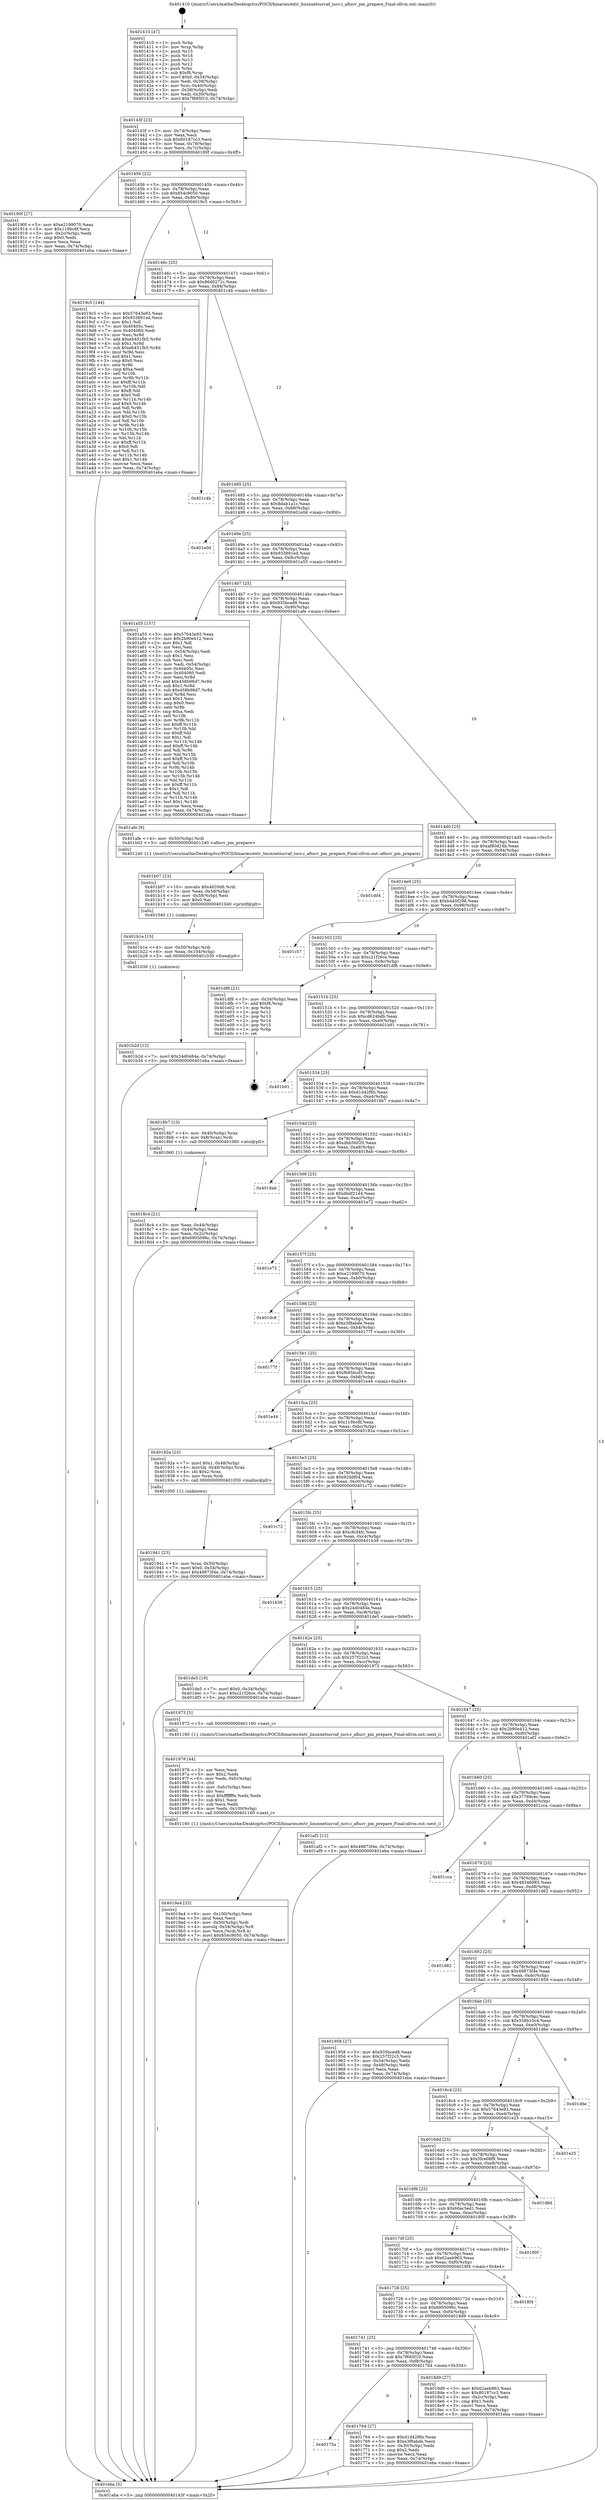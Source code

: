 digraph "0x401410" {
  label = "0x401410 (/mnt/c/Users/mathe/Desktop/tcc/POCII/binaries/extr_linuxnetiucvaf_iucv.c_afiucv_pm_prepare_Final-ollvm.out::main(0))"
  labelloc = "t"
  node[shape=record]

  Entry [label="",width=0.3,height=0.3,shape=circle,fillcolor=black,style=filled]
  "0x40143f" [label="{
     0x40143f [23]\l
     | [instrs]\l
     &nbsp;&nbsp;0x40143f \<+3\>: mov -0x74(%rbp),%eax\l
     &nbsp;&nbsp;0x401442 \<+2\>: mov %eax,%ecx\l
     &nbsp;&nbsp;0x401444 \<+6\>: sub $0x80187cc3,%ecx\l
     &nbsp;&nbsp;0x40144a \<+3\>: mov %eax,-0x78(%rbp)\l
     &nbsp;&nbsp;0x40144d \<+3\>: mov %ecx,-0x7c(%rbp)\l
     &nbsp;&nbsp;0x401450 \<+6\>: je 000000000040190f \<main+0x4ff\>\l
  }"]
  "0x40190f" [label="{
     0x40190f [27]\l
     | [instrs]\l
     &nbsp;&nbsp;0x40190f \<+5\>: mov $0xe2199070,%eax\l
     &nbsp;&nbsp;0x401914 \<+5\>: mov $0x119bc8f,%ecx\l
     &nbsp;&nbsp;0x401919 \<+3\>: mov -0x2c(%rbp),%edx\l
     &nbsp;&nbsp;0x40191c \<+3\>: cmp $0x0,%edx\l
     &nbsp;&nbsp;0x40191f \<+3\>: cmove %ecx,%eax\l
     &nbsp;&nbsp;0x401922 \<+3\>: mov %eax,-0x74(%rbp)\l
     &nbsp;&nbsp;0x401925 \<+5\>: jmp 0000000000401eba \<main+0xaaa\>\l
  }"]
  "0x401456" [label="{
     0x401456 [22]\l
     | [instrs]\l
     &nbsp;&nbsp;0x401456 \<+5\>: jmp 000000000040145b \<main+0x4b\>\l
     &nbsp;&nbsp;0x40145b \<+3\>: mov -0x78(%rbp),%eax\l
     &nbsp;&nbsp;0x40145e \<+5\>: sub $0x854c9050,%eax\l
     &nbsp;&nbsp;0x401463 \<+3\>: mov %eax,-0x80(%rbp)\l
     &nbsp;&nbsp;0x401466 \<+6\>: je 00000000004019c5 \<main+0x5b5\>\l
  }"]
  Exit [label="",width=0.3,height=0.3,shape=circle,fillcolor=black,style=filled,peripheries=2]
  "0x4019c5" [label="{
     0x4019c5 [144]\l
     | [instrs]\l
     &nbsp;&nbsp;0x4019c5 \<+5\>: mov $0x57643e93,%eax\l
     &nbsp;&nbsp;0x4019ca \<+5\>: mov $0x933891ed,%ecx\l
     &nbsp;&nbsp;0x4019cf \<+2\>: mov $0x1,%dl\l
     &nbsp;&nbsp;0x4019d1 \<+7\>: mov 0x40405c,%esi\l
     &nbsp;&nbsp;0x4019d8 \<+7\>: mov 0x404060,%edi\l
     &nbsp;&nbsp;0x4019df \<+3\>: mov %esi,%r8d\l
     &nbsp;&nbsp;0x4019e2 \<+7\>: add $0xeb451fb5,%r8d\l
     &nbsp;&nbsp;0x4019e9 \<+4\>: sub $0x1,%r8d\l
     &nbsp;&nbsp;0x4019ed \<+7\>: sub $0xeb451fb5,%r8d\l
     &nbsp;&nbsp;0x4019f4 \<+4\>: imul %r8d,%esi\l
     &nbsp;&nbsp;0x4019f8 \<+3\>: and $0x1,%esi\l
     &nbsp;&nbsp;0x4019fb \<+3\>: cmp $0x0,%esi\l
     &nbsp;&nbsp;0x4019fe \<+4\>: sete %r9b\l
     &nbsp;&nbsp;0x401a02 \<+3\>: cmp $0xa,%edi\l
     &nbsp;&nbsp;0x401a05 \<+4\>: setl %r10b\l
     &nbsp;&nbsp;0x401a09 \<+3\>: mov %r9b,%r11b\l
     &nbsp;&nbsp;0x401a0c \<+4\>: xor $0xff,%r11b\l
     &nbsp;&nbsp;0x401a10 \<+3\>: mov %r10b,%bl\l
     &nbsp;&nbsp;0x401a13 \<+3\>: xor $0xff,%bl\l
     &nbsp;&nbsp;0x401a16 \<+3\>: xor $0x0,%dl\l
     &nbsp;&nbsp;0x401a19 \<+3\>: mov %r11b,%r14b\l
     &nbsp;&nbsp;0x401a1c \<+4\>: and $0x0,%r14b\l
     &nbsp;&nbsp;0x401a20 \<+3\>: and %dl,%r9b\l
     &nbsp;&nbsp;0x401a23 \<+3\>: mov %bl,%r15b\l
     &nbsp;&nbsp;0x401a26 \<+4\>: and $0x0,%r15b\l
     &nbsp;&nbsp;0x401a2a \<+3\>: and %dl,%r10b\l
     &nbsp;&nbsp;0x401a2d \<+3\>: or %r9b,%r14b\l
     &nbsp;&nbsp;0x401a30 \<+3\>: or %r10b,%r15b\l
     &nbsp;&nbsp;0x401a33 \<+3\>: xor %r15b,%r14b\l
     &nbsp;&nbsp;0x401a36 \<+3\>: or %bl,%r11b\l
     &nbsp;&nbsp;0x401a39 \<+4\>: xor $0xff,%r11b\l
     &nbsp;&nbsp;0x401a3d \<+3\>: or $0x0,%dl\l
     &nbsp;&nbsp;0x401a40 \<+3\>: and %dl,%r11b\l
     &nbsp;&nbsp;0x401a43 \<+3\>: or %r11b,%r14b\l
     &nbsp;&nbsp;0x401a46 \<+4\>: test $0x1,%r14b\l
     &nbsp;&nbsp;0x401a4a \<+3\>: cmovne %ecx,%eax\l
     &nbsp;&nbsp;0x401a4d \<+3\>: mov %eax,-0x74(%rbp)\l
     &nbsp;&nbsp;0x401a50 \<+5\>: jmp 0000000000401eba \<main+0xaaa\>\l
  }"]
  "0x40146c" [label="{
     0x40146c [25]\l
     | [instrs]\l
     &nbsp;&nbsp;0x40146c \<+5\>: jmp 0000000000401471 \<main+0x61\>\l
     &nbsp;&nbsp;0x401471 \<+3\>: mov -0x78(%rbp),%eax\l
     &nbsp;&nbsp;0x401474 \<+5\>: sub $0x86d0271c,%eax\l
     &nbsp;&nbsp;0x401479 \<+6\>: mov %eax,-0x84(%rbp)\l
     &nbsp;&nbsp;0x40147f \<+6\>: je 0000000000401c4b \<main+0x83b\>\l
  }"]
  "0x401b2d" [label="{
     0x401b2d [12]\l
     | [instrs]\l
     &nbsp;&nbsp;0x401b2d \<+7\>: movl $0x24d0484e,-0x74(%rbp)\l
     &nbsp;&nbsp;0x401b34 \<+5\>: jmp 0000000000401eba \<main+0xaaa\>\l
  }"]
  "0x401c4b" [label="{
     0x401c4b\l
  }", style=dashed]
  "0x401485" [label="{
     0x401485 [25]\l
     | [instrs]\l
     &nbsp;&nbsp;0x401485 \<+5\>: jmp 000000000040148a \<main+0x7a\>\l
     &nbsp;&nbsp;0x40148a \<+3\>: mov -0x78(%rbp),%eax\l
     &nbsp;&nbsp;0x40148d \<+5\>: sub $0x8dab1a1c,%eax\l
     &nbsp;&nbsp;0x401492 \<+6\>: mov %eax,-0x88(%rbp)\l
     &nbsp;&nbsp;0x401498 \<+6\>: je 0000000000401e0d \<main+0x9fd\>\l
  }"]
  "0x401b1e" [label="{
     0x401b1e [15]\l
     | [instrs]\l
     &nbsp;&nbsp;0x401b1e \<+4\>: mov -0x50(%rbp),%rdi\l
     &nbsp;&nbsp;0x401b22 \<+6\>: mov %eax,-0x104(%rbp)\l
     &nbsp;&nbsp;0x401b28 \<+5\>: call 0000000000401030 \<free@plt\>\l
     | [calls]\l
     &nbsp;&nbsp;0x401030 \{1\} (unknown)\l
  }"]
  "0x401e0d" [label="{
     0x401e0d\l
  }", style=dashed]
  "0x40149e" [label="{
     0x40149e [25]\l
     | [instrs]\l
     &nbsp;&nbsp;0x40149e \<+5\>: jmp 00000000004014a3 \<main+0x93\>\l
     &nbsp;&nbsp;0x4014a3 \<+3\>: mov -0x78(%rbp),%eax\l
     &nbsp;&nbsp;0x4014a6 \<+5\>: sub $0x933891ed,%eax\l
     &nbsp;&nbsp;0x4014ab \<+6\>: mov %eax,-0x8c(%rbp)\l
     &nbsp;&nbsp;0x4014b1 \<+6\>: je 0000000000401a55 \<main+0x645\>\l
  }"]
  "0x401b07" [label="{
     0x401b07 [23]\l
     | [instrs]\l
     &nbsp;&nbsp;0x401b07 \<+10\>: movabs $0x4020d6,%rdi\l
     &nbsp;&nbsp;0x401b11 \<+3\>: mov %eax,-0x58(%rbp)\l
     &nbsp;&nbsp;0x401b14 \<+3\>: mov -0x58(%rbp),%esi\l
     &nbsp;&nbsp;0x401b17 \<+2\>: mov $0x0,%al\l
     &nbsp;&nbsp;0x401b19 \<+5\>: call 0000000000401040 \<printf@plt\>\l
     | [calls]\l
     &nbsp;&nbsp;0x401040 \{1\} (unknown)\l
  }"]
  "0x401a55" [label="{
     0x401a55 [157]\l
     | [instrs]\l
     &nbsp;&nbsp;0x401a55 \<+5\>: mov $0x57643e93,%eax\l
     &nbsp;&nbsp;0x401a5a \<+5\>: mov $0x2b90e412,%ecx\l
     &nbsp;&nbsp;0x401a5f \<+2\>: mov $0x1,%dl\l
     &nbsp;&nbsp;0x401a61 \<+2\>: xor %esi,%esi\l
     &nbsp;&nbsp;0x401a63 \<+3\>: mov -0x54(%rbp),%edi\l
     &nbsp;&nbsp;0x401a66 \<+3\>: sub $0x1,%esi\l
     &nbsp;&nbsp;0x401a69 \<+2\>: sub %esi,%edi\l
     &nbsp;&nbsp;0x401a6b \<+3\>: mov %edi,-0x54(%rbp)\l
     &nbsp;&nbsp;0x401a6e \<+7\>: mov 0x40405c,%esi\l
     &nbsp;&nbsp;0x401a75 \<+7\>: mov 0x404060,%edi\l
     &nbsp;&nbsp;0x401a7c \<+3\>: mov %esi,%r8d\l
     &nbsp;&nbsp;0x401a7f \<+7\>: add $0x458b96d7,%r8d\l
     &nbsp;&nbsp;0x401a86 \<+4\>: sub $0x1,%r8d\l
     &nbsp;&nbsp;0x401a8a \<+7\>: sub $0x458b96d7,%r8d\l
     &nbsp;&nbsp;0x401a91 \<+4\>: imul %r8d,%esi\l
     &nbsp;&nbsp;0x401a95 \<+3\>: and $0x1,%esi\l
     &nbsp;&nbsp;0x401a98 \<+3\>: cmp $0x0,%esi\l
     &nbsp;&nbsp;0x401a9b \<+4\>: sete %r9b\l
     &nbsp;&nbsp;0x401a9f \<+3\>: cmp $0xa,%edi\l
     &nbsp;&nbsp;0x401aa2 \<+4\>: setl %r10b\l
     &nbsp;&nbsp;0x401aa6 \<+3\>: mov %r9b,%r11b\l
     &nbsp;&nbsp;0x401aa9 \<+4\>: xor $0xff,%r11b\l
     &nbsp;&nbsp;0x401aad \<+3\>: mov %r10b,%bl\l
     &nbsp;&nbsp;0x401ab0 \<+3\>: xor $0xff,%bl\l
     &nbsp;&nbsp;0x401ab3 \<+3\>: xor $0x1,%dl\l
     &nbsp;&nbsp;0x401ab6 \<+3\>: mov %r11b,%r14b\l
     &nbsp;&nbsp;0x401ab9 \<+4\>: and $0xff,%r14b\l
     &nbsp;&nbsp;0x401abd \<+3\>: and %dl,%r9b\l
     &nbsp;&nbsp;0x401ac0 \<+3\>: mov %bl,%r15b\l
     &nbsp;&nbsp;0x401ac3 \<+4\>: and $0xff,%r15b\l
     &nbsp;&nbsp;0x401ac7 \<+3\>: and %dl,%r10b\l
     &nbsp;&nbsp;0x401aca \<+3\>: or %r9b,%r14b\l
     &nbsp;&nbsp;0x401acd \<+3\>: or %r10b,%r15b\l
     &nbsp;&nbsp;0x401ad0 \<+3\>: xor %r15b,%r14b\l
     &nbsp;&nbsp;0x401ad3 \<+3\>: or %bl,%r11b\l
     &nbsp;&nbsp;0x401ad6 \<+4\>: xor $0xff,%r11b\l
     &nbsp;&nbsp;0x401ada \<+3\>: or $0x1,%dl\l
     &nbsp;&nbsp;0x401add \<+3\>: and %dl,%r11b\l
     &nbsp;&nbsp;0x401ae0 \<+3\>: or %r11b,%r14b\l
     &nbsp;&nbsp;0x401ae3 \<+4\>: test $0x1,%r14b\l
     &nbsp;&nbsp;0x401ae7 \<+3\>: cmovne %ecx,%eax\l
     &nbsp;&nbsp;0x401aea \<+3\>: mov %eax,-0x74(%rbp)\l
     &nbsp;&nbsp;0x401aed \<+5\>: jmp 0000000000401eba \<main+0xaaa\>\l
  }"]
  "0x4014b7" [label="{
     0x4014b7 [25]\l
     | [instrs]\l
     &nbsp;&nbsp;0x4014b7 \<+5\>: jmp 00000000004014bc \<main+0xac\>\l
     &nbsp;&nbsp;0x4014bc \<+3\>: mov -0x78(%rbp),%eax\l
     &nbsp;&nbsp;0x4014bf \<+5\>: sub $0x935bced8,%eax\l
     &nbsp;&nbsp;0x4014c4 \<+6\>: mov %eax,-0x90(%rbp)\l
     &nbsp;&nbsp;0x4014ca \<+6\>: je 0000000000401afe \<main+0x6ee\>\l
  }"]
  "0x4019a4" [label="{
     0x4019a4 [33]\l
     | [instrs]\l
     &nbsp;&nbsp;0x4019a4 \<+6\>: mov -0x100(%rbp),%ecx\l
     &nbsp;&nbsp;0x4019aa \<+3\>: imul %eax,%ecx\l
     &nbsp;&nbsp;0x4019ad \<+4\>: mov -0x50(%rbp),%rdi\l
     &nbsp;&nbsp;0x4019b1 \<+4\>: movslq -0x54(%rbp),%r8\l
     &nbsp;&nbsp;0x4019b5 \<+4\>: mov %ecx,(%rdi,%r8,4)\l
     &nbsp;&nbsp;0x4019b9 \<+7\>: movl $0x854c9050,-0x74(%rbp)\l
     &nbsp;&nbsp;0x4019c0 \<+5\>: jmp 0000000000401eba \<main+0xaaa\>\l
  }"]
  "0x401afe" [label="{
     0x401afe [9]\l
     | [instrs]\l
     &nbsp;&nbsp;0x401afe \<+4\>: mov -0x50(%rbp),%rdi\l
     &nbsp;&nbsp;0x401b02 \<+5\>: call 0000000000401240 \<afiucv_pm_prepare\>\l
     | [calls]\l
     &nbsp;&nbsp;0x401240 \{1\} (/mnt/c/Users/mathe/Desktop/tcc/POCII/binaries/extr_linuxnetiucvaf_iucv.c_afiucv_pm_prepare_Final-ollvm.out::afiucv_pm_prepare)\l
  }"]
  "0x4014d0" [label="{
     0x4014d0 [25]\l
     | [instrs]\l
     &nbsp;&nbsp;0x4014d0 \<+5\>: jmp 00000000004014d5 \<main+0xc5\>\l
     &nbsp;&nbsp;0x4014d5 \<+3\>: mov -0x78(%rbp),%eax\l
     &nbsp;&nbsp;0x4014d8 \<+5\>: sub $0xaf80d24b,%eax\l
     &nbsp;&nbsp;0x4014dd \<+6\>: mov %eax,-0x94(%rbp)\l
     &nbsp;&nbsp;0x4014e3 \<+6\>: je 0000000000401dd4 \<main+0x9c4\>\l
  }"]
  "0x401978" [label="{
     0x401978 [44]\l
     | [instrs]\l
     &nbsp;&nbsp;0x401978 \<+2\>: xor %ecx,%ecx\l
     &nbsp;&nbsp;0x40197a \<+5\>: mov $0x2,%edx\l
     &nbsp;&nbsp;0x40197f \<+6\>: mov %edx,-0xfc(%rbp)\l
     &nbsp;&nbsp;0x401985 \<+1\>: cltd\l
     &nbsp;&nbsp;0x401986 \<+6\>: mov -0xfc(%rbp),%esi\l
     &nbsp;&nbsp;0x40198c \<+2\>: idiv %esi\l
     &nbsp;&nbsp;0x40198e \<+6\>: imul $0xfffffffe,%edx,%edx\l
     &nbsp;&nbsp;0x401994 \<+3\>: sub $0x1,%ecx\l
     &nbsp;&nbsp;0x401997 \<+2\>: sub %ecx,%edx\l
     &nbsp;&nbsp;0x401999 \<+6\>: mov %edx,-0x100(%rbp)\l
     &nbsp;&nbsp;0x40199f \<+5\>: call 0000000000401160 \<next_i\>\l
     | [calls]\l
     &nbsp;&nbsp;0x401160 \{1\} (/mnt/c/Users/mathe/Desktop/tcc/POCII/binaries/extr_linuxnetiucvaf_iucv.c_afiucv_pm_prepare_Final-ollvm.out::next_i)\l
  }"]
  "0x401dd4" [label="{
     0x401dd4\l
  }", style=dashed]
  "0x4014e9" [label="{
     0x4014e9 [25]\l
     | [instrs]\l
     &nbsp;&nbsp;0x4014e9 \<+5\>: jmp 00000000004014ee \<main+0xde\>\l
     &nbsp;&nbsp;0x4014ee \<+3\>: mov -0x78(%rbp),%eax\l
     &nbsp;&nbsp;0x4014f1 \<+5\>: sub $0xb440f298,%eax\l
     &nbsp;&nbsp;0x4014f6 \<+6\>: mov %eax,-0x98(%rbp)\l
     &nbsp;&nbsp;0x4014fc \<+6\>: je 0000000000401c57 \<main+0x847\>\l
  }"]
  "0x401941" [label="{
     0x401941 [23]\l
     | [instrs]\l
     &nbsp;&nbsp;0x401941 \<+4\>: mov %rax,-0x50(%rbp)\l
     &nbsp;&nbsp;0x401945 \<+7\>: movl $0x0,-0x54(%rbp)\l
     &nbsp;&nbsp;0x40194c \<+7\>: movl $0x49873f4e,-0x74(%rbp)\l
     &nbsp;&nbsp;0x401953 \<+5\>: jmp 0000000000401eba \<main+0xaaa\>\l
  }"]
  "0x401c57" [label="{
     0x401c57\l
  }", style=dashed]
  "0x401502" [label="{
     0x401502 [25]\l
     | [instrs]\l
     &nbsp;&nbsp;0x401502 \<+5\>: jmp 0000000000401507 \<main+0xf7\>\l
     &nbsp;&nbsp;0x401507 \<+3\>: mov -0x78(%rbp),%eax\l
     &nbsp;&nbsp;0x40150a \<+5\>: sub $0xc21f26ce,%eax\l
     &nbsp;&nbsp;0x40150f \<+6\>: mov %eax,-0x9c(%rbp)\l
     &nbsp;&nbsp;0x401515 \<+6\>: je 0000000000401df8 \<main+0x9e8\>\l
  }"]
  "0x4018c4" [label="{
     0x4018c4 [21]\l
     | [instrs]\l
     &nbsp;&nbsp;0x4018c4 \<+3\>: mov %eax,-0x44(%rbp)\l
     &nbsp;&nbsp;0x4018c7 \<+3\>: mov -0x44(%rbp),%eax\l
     &nbsp;&nbsp;0x4018ca \<+3\>: mov %eax,-0x2c(%rbp)\l
     &nbsp;&nbsp;0x4018cd \<+7\>: movl $0x6905096c,-0x74(%rbp)\l
     &nbsp;&nbsp;0x4018d4 \<+5\>: jmp 0000000000401eba \<main+0xaaa\>\l
  }"]
  "0x401df8" [label="{
     0x401df8 [21]\l
     | [instrs]\l
     &nbsp;&nbsp;0x401df8 \<+3\>: mov -0x34(%rbp),%eax\l
     &nbsp;&nbsp;0x401dfb \<+7\>: add $0xf8,%rsp\l
     &nbsp;&nbsp;0x401e02 \<+1\>: pop %rbx\l
     &nbsp;&nbsp;0x401e03 \<+2\>: pop %r12\l
     &nbsp;&nbsp;0x401e05 \<+2\>: pop %r13\l
     &nbsp;&nbsp;0x401e07 \<+2\>: pop %r14\l
     &nbsp;&nbsp;0x401e09 \<+2\>: pop %r15\l
     &nbsp;&nbsp;0x401e0b \<+1\>: pop %rbp\l
     &nbsp;&nbsp;0x401e0c \<+1\>: ret\l
  }"]
  "0x40151b" [label="{
     0x40151b [25]\l
     | [instrs]\l
     &nbsp;&nbsp;0x40151b \<+5\>: jmp 0000000000401520 \<main+0x110\>\l
     &nbsp;&nbsp;0x401520 \<+3\>: mov -0x78(%rbp),%eax\l
     &nbsp;&nbsp;0x401523 \<+5\>: sub $0xcd624bdb,%eax\l
     &nbsp;&nbsp;0x401528 \<+6\>: mov %eax,-0xa0(%rbp)\l
     &nbsp;&nbsp;0x40152e \<+6\>: je 0000000000401b91 \<main+0x781\>\l
  }"]
  "0x401410" [label="{
     0x401410 [47]\l
     | [instrs]\l
     &nbsp;&nbsp;0x401410 \<+1\>: push %rbp\l
     &nbsp;&nbsp;0x401411 \<+3\>: mov %rsp,%rbp\l
     &nbsp;&nbsp;0x401414 \<+2\>: push %r15\l
     &nbsp;&nbsp;0x401416 \<+2\>: push %r14\l
     &nbsp;&nbsp;0x401418 \<+2\>: push %r13\l
     &nbsp;&nbsp;0x40141a \<+2\>: push %r12\l
     &nbsp;&nbsp;0x40141c \<+1\>: push %rbx\l
     &nbsp;&nbsp;0x40141d \<+7\>: sub $0xf8,%rsp\l
     &nbsp;&nbsp;0x401424 \<+7\>: movl $0x0,-0x34(%rbp)\l
     &nbsp;&nbsp;0x40142b \<+3\>: mov %edi,-0x38(%rbp)\l
     &nbsp;&nbsp;0x40142e \<+4\>: mov %rsi,-0x40(%rbp)\l
     &nbsp;&nbsp;0x401432 \<+3\>: mov -0x38(%rbp),%edi\l
     &nbsp;&nbsp;0x401435 \<+3\>: mov %edi,-0x30(%rbp)\l
     &nbsp;&nbsp;0x401438 \<+7\>: movl $0x7f685f10,-0x74(%rbp)\l
  }"]
  "0x401b91" [label="{
     0x401b91\l
  }", style=dashed]
  "0x401534" [label="{
     0x401534 [25]\l
     | [instrs]\l
     &nbsp;&nbsp;0x401534 \<+5\>: jmp 0000000000401539 \<main+0x129\>\l
     &nbsp;&nbsp;0x401539 \<+3\>: mov -0x78(%rbp),%eax\l
     &nbsp;&nbsp;0x40153c \<+5\>: sub $0xd1d42f6b,%eax\l
     &nbsp;&nbsp;0x401541 \<+6\>: mov %eax,-0xa4(%rbp)\l
     &nbsp;&nbsp;0x401547 \<+6\>: je 00000000004018b7 \<main+0x4a7\>\l
  }"]
  "0x401eba" [label="{
     0x401eba [5]\l
     | [instrs]\l
     &nbsp;&nbsp;0x401eba \<+5\>: jmp 000000000040143f \<main+0x2f\>\l
  }"]
  "0x4018b7" [label="{
     0x4018b7 [13]\l
     | [instrs]\l
     &nbsp;&nbsp;0x4018b7 \<+4\>: mov -0x40(%rbp),%rax\l
     &nbsp;&nbsp;0x4018bb \<+4\>: mov 0x8(%rax),%rdi\l
     &nbsp;&nbsp;0x4018bf \<+5\>: call 0000000000401060 \<atoi@plt\>\l
     | [calls]\l
     &nbsp;&nbsp;0x401060 \{1\} (unknown)\l
  }"]
  "0x40154d" [label="{
     0x40154d [25]\l
     | [instrs]\l
     &nbsp;&nbsp;0x40154d \<+5\>: jmp 0000000000401552 \<main+0x142\>\l
     &nbsp;&nbsp;0x401552 \<+3\>: mov -0x78(%rbp),%eax\l
     &nbsp;&nbsp;0x401555 \<+5\>: sub $0xdbb56020,%eax\l
     &nbsp;&nbsp;0x40155a \<+6\>: mov %eax,-0xa8(%rbp)\l
     &nbsp;&nbsp;0x401560 \<+6\>: je 00000000004018ab \<main+0x49b\>\l
  }"]
  "0x40175a" [label="{
     0x40175a\l
  }", style=dashed]
  "0x4018ab" [label="{
     0x4018ab\l
  }", style=dashed]
  "0x401566" [label="{
     0x401566 [25]\l
     | [instrs]\l
     &nbsp;&nbsp;0x401566 \<+5\>: jmp 000000000040156b \<main+0x15b\>\l
     &nbsp;&nbsp;0x40156b \<+3\>: mov -0x78(%rbp),%eax\l
     &nbsp;&nbsp;0x40156e \<+5\>: sub $0xdbdf21d4,%eax\l
     &nbsp;&nbsp;0x401573 \<+6\>: mov %eax,-0xac(%rbp)\l
     &nbsp;&nbsp;0x401579 \<+6\>: je 0000000000401e72 \<main+0xa62\>\l
  }"]
  "0x401764" [label="{
     0x401764 [27]\l
     | [instrs]\l
     &nbsp;&nbsp;0x401764 \<+5\>: mov $0xd1d42f6b,%eax\l
     &nbsp;&nbsp;0x401769 \<+5\>: mov $0xe3f8abde,%ecx\l
     &nbsp;&nbsp;0x40176e \<+3\>: mov -0x30(%rbp),%edx\l
     &nbsp;&nbsp;0x401771 \<+3\>: cmp $0x2,%edx\l
     &nbsp;&nbsp;0x401774 \<+3\>: cmovne %ecx,%eax\l
     &nbsp;&nbsp;0x401777 \<+3\>: mov %eax,-0x74(%rbp)\l
     &nbsp;&nbsp;0x40177a \<+5\>: jmp 0000000000401eba \<main+0xaaa\>\l
  }"]
  "0x401e72" [label="{
     0x401e72\l
  }", style=dashed]
  "0x40157f" [label="{
     0x40157f [25]\l
     | [instrs]\l
     &nbsp;&nbsp;0x40157f \<+5\>: jmp 0000000000401584 \<main+0x174\>\l
     &nbsp;&nbsp;0x401584 \<+3\>: mov -0x78(%rbp),%eax\l
     &nbsp;&nbsp;0x401587 \<+5\>: sub $0xe2199070,%eax\l
     &nbsp;&nbsp;0x40158c \<+6\>: mov %eax,-0xb0(%rbp)\l
     &nbsp;&nbsp;0x401592 \<+6\>: je 0000000000401dc8 \<main+0x9b8\>\l
  }"]
  "0x401741" [label="{
     0x401741 [25]\l
     | [instrs]\l
     &nbsp;&nbsp;0x401741 \<+5\>: jmp 0000000000401746 \<main+0x336\>\l
     &nbsp;&nbsp;0x401746 \<+3\>: mov -0x78(%rbp),%eax\l
     &nbsp;&nbsp;0x401749 \<+5\>: sub $0x7f685f10,%eax\l
     &nbsp;&nbsp;0x40174e \<+6\>: mov %eax,-0xf8(%rbp)\l
     &nbsp;&nbsp;0x401754 \<+6\>: je 0000000000401764 \<main+0x354\>\l
  }"]
  "0x401dc8" [label="{
     0x401dc8\l
  }", style=dashed]
  "0x401598" [label="{
     0x401598 [25]\l
     | [instrs]\l
     &nbsp;&nbsp;0x401598 \<+5\>: jmp 000000000040159d \<main+0x18d\>\l
     &nbsp;&nbsp;0x40159d \<+3\>: mov -0x78(%rbp),%eax\l
     &nbsp;&nbsp;0x4015a0 \<+5\>: sub $0xe3f8abde,%eax\l
     &nbsp;&nbsp;0x4015a5 \<+6\>: mov %eax,-0xb4(%rbp)\l
     &nbsp;&nbsp;0x4015ab \<+6\>: je 000000000040177f \<main+0x36f\>\l
  }"]
  "0x4018d9" [label="{
     0x4018d9 [27]\l
     | [instrs]\l
     &nbsp;&nbsp;0x4018d9 \<+5\>: mov $0x62aeb963,%eax\l
     &nbsp;&nbsp;0x4018de \<+5\>: mov $0x80187cc3,%ecx\l
     &nbsp;&nbsp;0x4018e3 \<+3\>: mov -0x2c(%rbp),%edx\l
     &nbsp;&nbsp;0x4018e6 \<+3\>: cmp $0x1,%edx\l
     &nbsp;&nbsp;0x4018e9 \<+3\>: cmovl %ecx,%eax\l
     &nbsp;&nbsp;0x4018ec \<+3\>: mov %eax,-0x74(%rbp)\l
     &nbsp;&nbsp;0x4018ef \<+5\>: jmp 0000000000401eba \<main+0xaaa\>\l
  }"]
  "0x40177f" [label="{
     0x40177f\l
  }", style=dashed]
  "0x4015b1" [label="{
     0x4015b1 [25]\l
     | [instrs]\l
     &nbsp;&nbsp;0x4015b1 \<+5\>: jmp 00000000004015b6 \<main+0x1a6\>\l
     &nbsp;&nbsp;0x4015b6 \<+3\>: mov -0x78(%rbp),%eax\l
     &nbsp;&nbsp;0x4015b9 \<+5\>: sub $0xf685bcd5,%eax\l
     &nbsp;&nbsp;0x4015be \<+6\>: mov %eax,-0xb8(%rbp)\l
     &nbsp;&nbsp;0x4015c4 \<+6\>: je 0000000000401e44 \<main+0xa34\>\l
  }"]
  "0x401728" [label="{
     0x401728 [25]\l
     | [instrs]\l
     &nbsp;&nbsp;0x401728 \<+5\>: jmp 000000000040172d \<main+0x31d\>\l
     &nbsp;&nbsp;0x40172d \<+3\>: mov -0x78(%rbp),%eax\l
     &nbsp;&nbsp;0x401730 \<+5\>: sub $0x6905096c,%eax\l
     &nbsp;&nbsp;0x401735 \<+6\>: mov %eax,-0xf4(%rbp)\l
     &nbsp;&nbsp;0x40173b \<+6\>: je 00000000004018d9 \<main+0x4c9\>\l
  }"]
  "0x401e44" [label="{
     0x401e44\l
  }", style=dashed]
  "0x4015ca" [label="{
     0x4015ca [25]\l
     | [instrs]\l
     &nbsp;&nbsp;0x4015ca \<+5\>: jmp 00000000004015cf \<main+0x1bf\>\l
     &nbsp;&nbsp;0x4015cf \<+3\>: mov -0x78(%rbp),%eax\l
     &nbsp;&nbsp;0x4015d2 \<+5\>: sub $0x119bc8f,%eax\l
     &nbsp;&nbsp;0x4015d7 \<+6\>: mov %eax,-0xbc(%rbp)\l
     &nbsp;&nbsp;0x4015dd \<+6\>: je 000000000040192a \<main+0x51a\>\l
  }"]
  "0x4018f4" [label="{
     0x4018f4\l
  }", style=dashed]
  "0x40192a" [label="{
     0x40192a [23]\l
     | [instrs]\l
     &nbsp;&nbsp;0x40192a \<+7\>: movl $0x1,-0x48(%rbp)\l
     &nbsp;&nbsp;0x401931 \<+4\>: movslq -0x48(%rbp),%rax\l
     &nbsp;&nbsp;0x401935 \<+4\>: shl $0x2,%rax\l
     &nbsp;&nbsp;0x401939 \<+3\>: mov %rax,%rdi\l
     &nbsp;&nbsp;0x40193c \<+5\>: call 0000000000401050 \<malloc@plt\>\l
     | [calls]\l
     &nbsp;&nbsp;0x401050 \{1\} (unknown)\l
  }"]
  "0x4015e3" [label="{
     0x4015e3 [25]\l
     | [instrs]\l
     &nbsp;&nbsp;0x4015e3 \<+5\>: jmp 00000000004015e8 \<main+0x1d8\>\l
     &nbsp;&nbsp;0x4015e8 \<+3\>: mov -0x78(%rbp),%eax\l
     &nbsp;&nbsp;0x4015eb \<+5\>: sub $0x92ddf04,%eax\l
     &nbsp;&nbsp;0x4015f0 \<+6\>: mov %eax,-0xc0(%rbp)\l
     &nbsp;&nbsp;0x4015f6 \<+6\>: je 0000000000401c72 \<main+0x862\>\l
  }"]
  "0x40170f" [label="{
     0x40170f [25]\l
     | [instrs]\l
     &nbsp;&nbsp;0x40170f \<+5\>: jmp 0000000000401714 \<main+0x304\>\l
     &nbsp;&nbsp;0x401714 \<+3\>: mov -0x78(%rbp),%eax\l
     &nbsp;&nbsp;0x401717 \<+5\>: sub $0x62aeb963,%eax\l
     &nbsp;&nbsp;0x40171c \<+6\>: mov %eax,-0xf0(%rbp)\l
     &nbsp;&nbsp;0x401722 \<+6\>: je 00000000004018f4 \<main+0x4e4\>\l
  }"]
  "0x401c72" [label="{
     0x401c72\l
  }", style=dashed]
  "0x4015fc" [label="{
     0x4015fc [25]\l
     | [instrs]\l
     &nbsp;&nbsp;0x4015fc \<+5\>: jmp 0000000000401601 \<main+0x1f1\>\l
     &nbsp;&nbsp;0x401601 \<+3\>: mov -0x78(%rbp),%eax\l
     &nbsp;&nbsp;0x401604 \<+5\>: sub $0xc6cf4fc,%eax\l
     &nbsp;&nbsp;0x401609 \<+6\>: mov %eax,-0xc4(%rbp)\l
     &nbsp;&nbsp;0x40160f \<+6\>: je 0000000000401b39 \<main+0x729\>\l
  }"]
  "0x40180f" [label="{
     0x40180f\l
  }", style=dashed]
  "0x401b39" [label="{
     0x401b39\l
  }", style=dashed]
  "0x401615" [label="{
     0x401615 [25]\l
     | [instrs]\l
     &nbsp;&nbsp;0x401615 \<+5\>: jmp 000000000040161a \<main+0x20a\>\l
     &nbsp;&nbsp;0x40161a \<+3\>: mov -0x78(%rbp),%eax\l
     &nbsp;&nbsp;0x40161d \<+5\>: sub $0x24d0484e,%eax\l
     &nbsp;&nbsp;0x401622 \<+6\>: mov %eax,-0xc8(%rbp)\l
     &nbsp;&nbsp;0x401628 \<+6\>: je 0000000000401de5 \<main+0x9d5\>\l
  }"]
  "0x4016f6" [label="{
     0x4016f6 [25]\l
     | [instrs]\l
     &nbsp;&nbsp;0x4016f6 \<+5\>: jmp 00000000004016fb \<main+0x2eb\>\l
     &nbsp;&nbsp;0x4016fb \<+3\>: mov -0x78(%rbp),%eax\l
     &nbsp;&nbsp;0x4016fe \<+5\>: sub $0x60ac5ed1,%eax\l
     &nbsp;&nbsp;0x401703 \<+6\>: mov %eax,-0xec(%rbp)\l
     &nbsp;&nbsp;0x401709 \<+6\>: je 000000000040180f \<main+0x3ff\>\l
  }"]
  "0x401de5" [label="{
     0x401de5 [19]\l
     | [instrs]\l
     &nbsp;&nbsp;0x401de5 \<+7\>: movl $0x0,-0x34(%rbp)\l
     &nbsp;&nbsp;0x401dec \<+7\>: movl $0xc21f26ce,-0x74(%rbp)\l
     &nbsp;&nbsp;0x401df3 \<+5\>: jmp 0000000000401eba \<main+0xaaa\>\l
  }"]
  "0x40162e" [label="{
     0x40162e [25]\l
     | [instrs]\l
     &nbsp;&nbsp;0x40162e \<+5\>: jmp 0000000000401633 \<main+0x223\>\l
     &nbsp;&nbsp;0x401633 \<+3\>: mov -0x78(%rbp),%eax\l
     &nbsp;&nbsp;0x401636 \<+5\>: sub $0x257f22c3,%eax\l
     &nbsp;&nbsp;0x40163b \<+6\>: mov %eax,-0xcc(%rbp)\l
     &nbsp;&nbsp;0x401641 \<+6\>: je 0000000000401973 \<main+0x563\>\l
  }"]
  "0x401d8d" [label="{
     0x401d8d\l
  }", style=dashed]
  "0x401973" [label="{
     0x401973 [5]\l
     | [instrs]\l
     &nbsp;&nbsp;0x401973 \<+5\>: call 0000000000401160 \<next_i\>\l
     | [calls]\l
     &nbsp;&nbsp;0x401160 \{1\} (/mnt/c/Users/mathe/Desktop/tcc/POCII/binaries/extr_linuxnetiucvaf_iucv.c_afiucv_pm_prepare_Final-ollvm.out::next_i)\l
  }"]
  "0x401647" [label="{
     0x401647 [25]\l
     | [instrs]\l
     &nbsp;&nbsp;0x401647 \<+5\>: jmp 000000000040164c \<main+0x23c\>\l
     &nbsp;&nbsp;0x40164c \<+3\>: mov -0x78(%rbp),%eax\l
     &nbsp;&nbsp;0x40164f \<+5\>: sub $0x2b90e412,%eax\l
     &nbsp;&nbsp;0x401654 \<+6\>: mov %eax,-0xd0(%rbp)\l
     &nbsp;&nbsp;0x40165a \<+6\>: je 0000000000401af2 \<main+0x6e2\>\l
  }"]
  "0x4016dd" [label="{
     0x4016dd [25]\l
     | [instrs]\l
     &nbsp;&nbsp;0x4016dd \<+5\>: jmp 00000000004016e2 \<main+0x2d2\>\l
     &nbsp;&nbsp;0x4016e2 \<+3\>: mov -0x78(%rbp),%eax\l
     &nbsp;&nbsp;0x4016e5 \<+5\>: sub $0x5fce08f9,%eax\l
     &nbsp;&nbsp;0x4016ea \<+6\>: mov %eax,-0xe8(%rbp)\l
     &nbsp;&nbsp;0x4016f0 \<+6\>: je 0000000000401d8d \<main+0x97d\>\l
  }"]
  "0x401af2" [label="{
     0x401af2 [12]\l
     | [instrs]\l
     &nbsp;&nbsp;0x401af2 \<+7\>: movl $0x49873f4e,-0x74(%rbp)\l
     &nbsp;&nbsp;0x401af9 \<+5\>: jmp 0000000000401eba \<main+0xaaa\>\l
  }"]
  "0x401660" [label="{
     0x401660 [25]\l
     | [instrs]\l
     &nbsp;&nbsp;0x401660 \<+5\>: jmp 0000000000401665 \<main+0x255\>\l
     &nbsp;&nbsp;0x401665 \<+3\>: mov -0x78(%rbp),%eax\l
     &nbsp;&nbsp;0x401668 \<+5\>: sub $0x37789cec,%eax\l
     &nbsp;&nbsp;0x40166d \<+6\>: mov %eax,-0xd4(%rbp)\l
     &nbsp;&nbsp;0x401673 \<+6\>: je 0000000000401cca \<main+0x8ba\>\l
  }"]
  "0x401e25" [label="{
     0x401e25\l
  }", style=dashed]
  "0x401cca" [label="{
     0x401cca\l
  }", style=dashed]
  "0x401679" [label="{
     0x401679 [25]\l
     | [instrs]\l
     &nbsp;&nbsp;0x401679 \<+5\>: jmp 000000000040167e \<main+0x26e\>\l
     &nbsp;&nbsp;0x40167e \<+3\>: mov -0x78(%rbp),%eax\l
     &nbsp;&nbsp;0x401681 \<+5\>: sub $0x48346985,%eax\l
     &nbsp;&nbsp;0x401686 \<+6\>: mov %eax,-0xd8(%rbp)\l
     &nbsp;&nbsp;0x40168c \<+6\>: je 0000000000401d62 \<main+0x952\>\l
  }"]
  "0x4016c4" [label="{
     0x4016c4 [25]\l
     | [instrs]\l
     &nbsp;&nbsp;0x4016c4 \<+5\>: jmp 00000000004016c9 \<main+0x2b9\>\l
     &nbsp;&nbsp;0x4016c9 \<+3\>: mov -0x78(%rbp),%eax\l
     &nbsp;&nbsp;0x4016cc \<+5\>: sub $0x57643e93,%eax\l
     &nbsp;&nbsp;0x4016d1 \<+6\>: mov %eax,-0xe4(%rbp)\l
     &nbsp;&nbsp;0x4016d7 \<+6\>: je 0000000000401e25 \<main+0xa15\>\l
  }"]
  "0x401d62" [label="{
     0x401d62\l
  }", style=dashed]
  "0x401692" [label="{
     0x401692 [25]\l
     | [instrs]\l
     &nbsp;&nbsp;0x401692 \<+5\>: jmp 0000000000401697 \<main+0x287\>\l
     &nbsp;&nbsp;0x401697 \<+3\>: mov -0x78(%rbp),%eax\l
     &nbsp;&nbsp;0x40169a \<+5\>: sub $0x49873f4e,%eax\l
     &nbsp;&nbsp;0x40169f \<+6\>: mov %eax,-0xdc(%rbp)\l
     &nbsp;&nbsp;0x4016a5 \<+6\>: je 0000000000401958 \<main+0x548\>\l
  }"]
  "0x401d6e" [label="{
     0x401d6e\l
  }", style=dashed]
  "0x401958" [label="{
     0x401958 [27]\l
     | [instrs]\l
     &nbsp;&nbsp;0x401958 \<+5\>: mov $0x935bced8,%eax\l
     &nbsp;&nbsp;0x40195d \<+5\>: mov $0x257f22c3,%ecx\l
     &nbsp;&nbsp;0x401962 \<+3\>: mov -0x54(%rbp),%edx\l
     &nbsp;&nbsp;0x401965 \<+3\>: cmp -0x48(%rbp),%edx\l
     &nbsp;&nbsp;0x401968 \<+3\>: cmovl %ecx,%eax\l
     &nbsp;&nbsp;0x40196b \<+3\>: mov %eax,-0x74(%rbp)\l
     &nbsp;&nbsp;0x40196e \<+5\>: jmp 0000000000401eba \<main+0xaaa\>\l
  }"]
  "0x4016ab" [label="{
     0x4016ab [25]\l
     | [instrs]\l
     &nbsp;&nbsp;0x4016ab \<+5\>: jmp 00000000004016b0 \<main+0x2a0\>\l
     &nbsp;&nbsp;0x4016b0 \<+3\>: mov -0x78(%rbp),%eax\l
     &nbsp;&nbsp;0x4016b3 \<+5\>: sub $0x558b10c4,%eax\l
     &nbsp;&nbsp;0x4016b8 \<+6\>: mov %eax,-0xe0(%rbp)\l
     &nbsp;&nbsp;0x4016be \<+6\>: je 0000000000401d6e \<main+0x95e\>\l
  }"]
  Entry -> "0x401410" [label=" 1"]
  "0x40143f" -> "0x40190f" [label=" 1"]
  "0x40143f" -> "0x401456" [label=" 13"]
  "0x401df8" -> Exit [label=" 1"]
  "0x401456" -> "0x4019c5" [label=" 1"]
  "0x401456" -> "0x40146c" [label=" 12"]
  "0x401de5" -> "0x401eba" [label=" 1"]
  "0x40146c" -> "0x401c4b" [label=" 0"]
  "0x40146c" -> "0x401485" [label=" 12"]
  "0x401b2d" -> "0x401eba" [label=" 1"]
  "0x401485" -> "0x401e0d" [label=" 0"]
  "0x401485" -> "0x40149e" [label=" 12"]
  "0x401b1e" -> "0x401b2d" [label=" 1"]
  "0x40149e" -> "0x401a55" [label=" 1"]
  "0x40149e" -> "0x4014b7" [label=" 11"]
  "0x401b07" -> "0x401b1e" [label=" 1"]
  "0x4014b7" -> "0x401afe" [label=" 1"]
  "0x4014b7" -> "0x4014d0" [label=" 10"]
  "0x401afe" -> "0x401b07" [label=" 1"]
  "0x4014d0" -> "0x401dd4" [label=" 0"]
  "0x4014d0" -> "0x4014e9" [label=" 10"]
  "0x401af2" -> "0x401eba" [label=" 1"]
  "0x4014e9" -> "0x401c57" [label=" 0"]
  "0x4014e9" -> "0x401502" [label=" 10"]
  "0x401a55" -> "0x401eba" [label=" 1"]
  "0x401502" -> "0x401df8" [label=" 1"]
  "0x401502" -> "0x40151b" [label=" 9"]
  "0x4019c5" -> "0x401eba" [label=" 1"]
  "0x40151b" -> "0x401b91" [label=" 0"]
  "0x40151b" -> "0x401534" [label=" 9"]
  "0x4019a4" -> "0x401eba" [label=" 1"]
  "0x401534" -> "0x4018b7" [label=" 1"]
  "0x401534" -> "0x40154d" [label=" 8"]
  "0x401978" -> "0x4019a4" [label=" 1"]
  "0x40154d" -> "0x4018ab" [label=" 0"]
  "0x40154d" -> "0x401566" [label=" 8"]
  "0x401973" -> "0x401978" [label=" 1"]
  "0x401566" -> "0x401e72" [label=" 0"]
  "0x401566" -> "0x40157f" [label=" 8"]
  "0x401958" -> "0x401eba" [label=" 2"]
  "0x40157f" -> "0x401dc8" [label=" 0"]
  "0x40157f" -> "0x401598" [label=" 8"]
  "0x40192a" -> "0x401941" [label=" 1"]
  "0x401598" -> "0x40177f" [label=" 0"]
  "0x401598" -> "0x4015b1" [label=" 8"]
  "0x40190f" -> "0x401eba" [label=" 1"]
  "0x4015b1" -> "0x401e44" [label=" 0"]
  "0x4015b1" -> "0x4015ca" [label=" 8"]
  "0x4018c4" -> "0x401eba" [label=" 1"]
  "0x4015ca" -> "0x40192a" [label=" 1"]
  "0x4015ca" -> "0x4015e3" [label=" 7"]
  "0x4018b7" -> "0x4018c4" [label=" 1"]
  "0x4015e3" -> "0x401c72" [label=" 0"]
  "0x4015e3" -> "0x4015fc" [label=" 7"]
  "0x401410" -> "0x40143f" [label=" 1"]
  "0x4015fc" -> "0x401b39" [label=" 0"]
  "0x4015fc" -> "0x401615" [label=" 7"]
  "0x401764" -> "0x401eba" [label=" 1"]
  "0x401615" -> "0x401de5" [label=" 1"]
  "0x401615" -> "0x40162e" [label=" 6"]
  "0x401741" -> "0x401764" [label=" 1"]
  "0x40162e" -> "0x401973" [label=" 1"]
  "0x40162e" -> "0x401647" [label=" 5"]
  "0x401941" -> "0x401eba" [label=" 1"]
  "0x401647" -> "0x401af2" [label=" 1"]
  "0x401647" -> "0x401660" [label=" 4"]
  "0x401728" -> "0x4018d9" [label=" 1"]
  "0x401660" -> "0x401cca" [label=" 0"]
  "0x401660" -> "0x401679" [label=" 4"]
  "0x4018d9" -> "0x401eba" [label=" 1"]
  "0x401679" -> "0x401d62" [label=" 0"]
  "0x401679" -> "0x401692" [label=" 4"]
  "0x40170f" -> "0x4018f4" [label=" 0"]
  "0x401692" -> "0x401958" [label=" 2"]
  "0x401692" -> "0x4016ab" [label=" 2"]
  "0x401eba" -> "0x40143f" [label=" 13"]
  "0x4016ab" -> "0x401d6e" [label=" 0"]
  "0x4016ab" -> "0x4016c4" [label=" 2"]
  "0x40170f" -> "0x401728" [label=" 2"]
  "0x4016c4" -> "0x401e25" [label=" 0"]
  "0x4016c4" -> "0x4016dd" [label=" 2"]
  "0x401728" -> "0x401741" [label=" 1"]
  "0x4016dd" -> "0x401d8d" [label=" 0"]
  "0x4016dd" -> "0x4016f6" [label=" 2"]
  "0x401741" -> "0x40175a" [label=" 0"]
  "0x4016f6" -> "0x40180f" [label=" 0"]
  "0x4016f6" -> "0x40170f" [label=" 2"]
}
